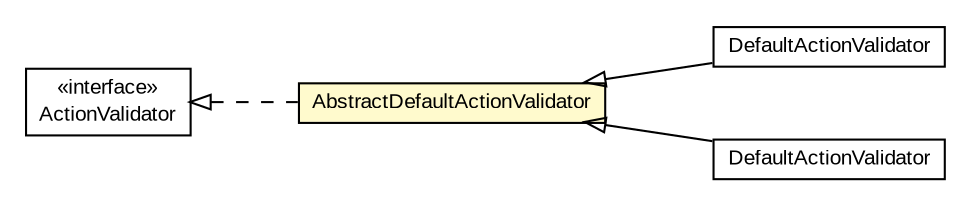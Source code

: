 #!/usr/local/bin/dot
#
# Class diagram 
# Generated by UMLGraph version R5_6-24-gf6e263 (http://www.umlgraph.org/)
#

digraph G {
	edge [fontname="arial",fontsize=10,labelfontname="arial",labelfontsize=10];
	node [fontname="arial",fontsize=10,shape=plaintext];
	nodesep=0.25;
	ranksep=0.5;
	rankdir=LR;
	// com.gwtplatform.dispatch.rpc.server.actionvalidator.ActionValidator
	c90097 [label=<<table title="com.gwtplatform.dispatch.rpc.server.actionvalidator.ActionValidator" border="0" cellborder="1" cellspacing="0" cellpadding="2" port="p" href="./ActionValidator.html">
		<tr><td><table border="0" cellspacing="0" cellpadding="1">
<tr><td align="center" balign="center"> &#171;interface&#187; </td></tr>
<tr><td align="center" balign="center"> ActionValidator </td></tr>
		</table></td></tr>
		</table>>, URL="./ActionValidator.html", fontname="arial", fontcolor="black", fontsize=10.0];
	// com.gwtplatform.dispatch.rpc.server.actionvalidator.AbstractDefaultActionValidator
	c90098 [label=<<table title="com.gwtplatform.dispatch.rpc.server.actionvalidator.AbstractDefaultActionValidator" border="0" cellborder="1" cellspacing="0" cellpadding="2" port="p" bgcolor="lemonChiffon" href="./AbstractDefaultActionValidator.html">
		<tr><td><table border="0" cellspacing="0" cellpadding="1">
<tr><td align="center" balign="center"> AbstractDefaultActionValidator </td></tr>
		</table></td></tr>
		</table>>, URL="./AbstractDefaultActionValidator.html", fontname="arial", fontcolor="black", fontsize=10.0];
	// com.gwtplatform.dispatch.rpc.server.guice.actionvalidator.DefaultActionValidator
	c90355 [label=<<table title="com.gwtplatform.dispatch.rpc.server.guice.actionvalidator.DefaultActionValidator" border="0" cellborder="1" cellspacing="0" cellpadding="2" port="p" href="../guice/actionvalidator/DefaultActionValidator.html">
		<tr><td><table border="0" cellspacing="0" cellpadding="1">
<tr><td align="center" balign="center"> DefaultActionValidator </td></tr>
		</table></td></tr>
		</table>>, URL="../guice/actionvalidator/DefaultActionValidator.html", fontname="arial", fontcolor="black", fontsize=10.0];
	// com.gwtplatform.dispatch.rpc.server.spring.actionvalidator.DefaultActionValidator
	c90385 [label=<<table title="com.gwtplatform.dispatch.rpc.server.spring.actionvalidator.DefaultActionValidator" border="0" cellborder="1" cellspacing="0" cellpadding="2" port="p" href="../spring/actionvalidator/DefaultActionValidator.html">
		<tr><td><table border="0" cellspacing="0" cellpadding="1">
<tr><td align="center" balign="center"> DefaultActionValidator </td></tr>
		</table></td></tr>
		</table>>, URL="../spring/actionvalidator/DefaultActionValidator.html", fontname="arial", fontcolor="black", fontsize=10.0];
	//com.gwtplatform.dispatch.rpc.server.actionvalidator.AbstractDefaultActionValidator implements com.gwtplatform.dispatch.rpc.server.actionvalidator.ActionValidator
	c90097:p -> c90098:p [dir=back,arrowtail=empty,style=dashed];
	//com.gwtplatform.dispatch.rpc.server.guice.actionvalidator.DefaultActionValidator extends com.gwtplatform.dispatch.rpc.server.actionvalidator.AbstractDefaultActionValidator
	c90098:p -> c90355:p [dir=back,arrowtail=empty];
	//com.gwtplatform.dispatch.rpc.server.spring.actionvalidator.DefaultActionValidator extends com.gwtplatform.dispatch.rpc.server.actionvalidator.AbstractDefaultActionValidator
	c90098:p -> c90385:p [dir=back,arrowtail=empty];
}

